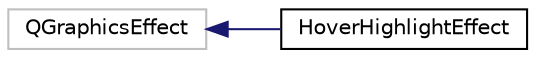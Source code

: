 digraph "类继承关系图"
{
  edge [fontname="Helvetica",fontsize="10",labelfontname="Helvetica",labelfontsize="10"];
  node [fontname="Helvetica",fontsize="10",shape=record];
  rankdir="LR";
  Node1657 [label="QGraphicsEffect",height=0.2,width=0.4,color="grey75", fillcolor="white", style="filled"];
  Node1657 -> Node0 [dir="back",color="midnightblue",fontsize="10",style="solid",fontname="Helvetica"];
  Node0 [label="HoverHighlightEffect",height=0.2,width=0.4,color="black", fillcolor="white", style="filled",URL="$class_hover_highlight_effect.html"];
}
